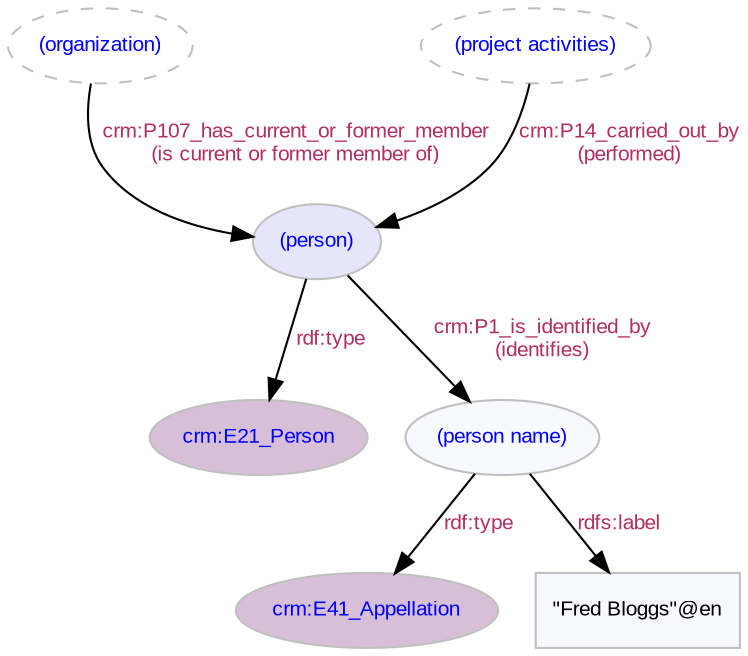 digraph {
   // label = "Person";
   // labelloc = "t";
   node [color=gray, fontcolor=blue, fontsize=10, fontname=Arial, style=filled, fillcolor=ghostwhite];
   edge [color=black, fontcolor=maroon, fontsize=10, fontname=Arial];
   "(organization)" [style=dashed];
   "(project activities)" [style=dashed];
   "crm:E21_Person" [fillcolor=thistle, URL="http://www.cidoc-crm.org/cidoc-crm/E21_Person"]; 
   "(project activities)" -> "(person)" [label="crm:P14_carried_out_by\n(performed)", labelURL="http://www.cidoc-crm.org/cidoc-crm/P14_carried_out_by"];
   "(organization)" -> "(person)" [label="crm:P107_has_current_or_former_member\n(is current or former member of)", labelURL="http://www.cidoc-crm.org/cidoc-crm/P107_has_current_or_former_member"];
   "(person)" [fillcolor="lavender", label="(person)"];
   "(person)" -> "crm:E21_Person" [label="rdf:type", labelURL="http://www.w3.org/1999/02/22-rdf-syntax-ns#type"];
   "(person)" -> "(person name)" [label="crm:P1_is_identified_by\n(identifies)", labelURL="http://www.cidoc-crm.org/cidoc-crm/P1_is_identified_by"];
   "(person name)" -> "crm:E41_Appellation" [label="rdf:type", labelURL="http://www.w3.org/1999/02/22-rdf-syntax-ns#type"];
   "crm:E41_Appellation" [fillcolor=thistle, URL="http://www.cidoc-crm.org/cidoc-crm/E41_Appellation"];  
   "(person name)" -> "\"Fred Bloggs\"@en" [label="rdfs:label", labelURL="http://www.w3.org/2000/01/rdf-schema#label"];
   "\"Fred Bloggs\"@en" [shape=box, fontcolor=black];
}